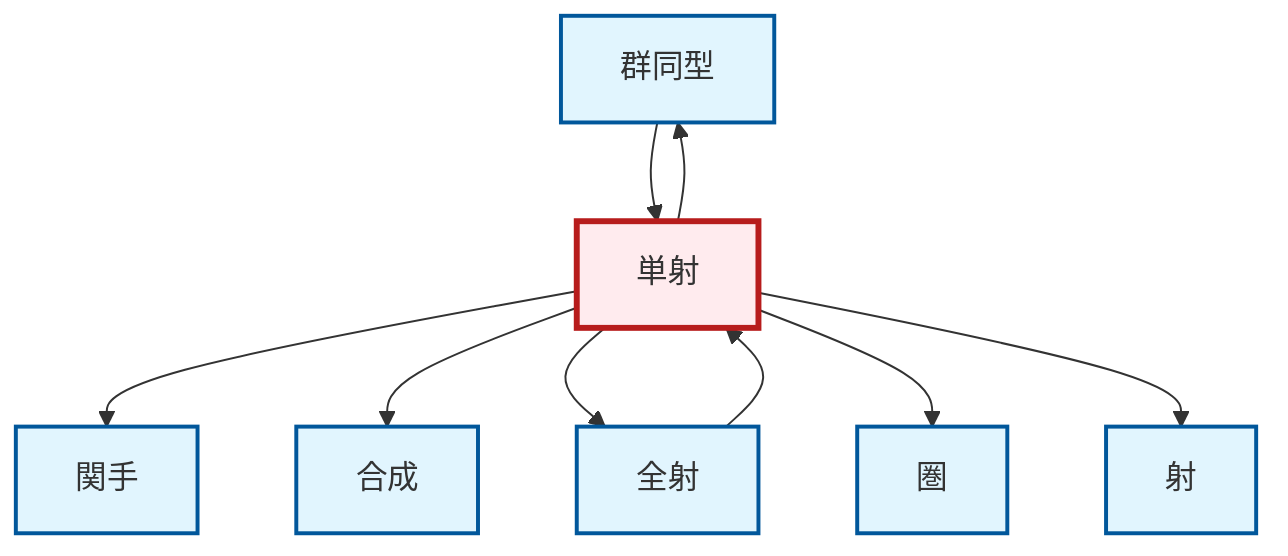 graph TD
    classDef definition fill:#e1f5fe,stroke:#01579b,stroke-width:2px
    classDef theorem fill:#f3e5f5,stroke:#4a148c,stroke-width:2px
    classDef axiom fill:#fff3e0,stroke:#e65100,stroke-width:2px
    classDef example fill:#e8f5e9,stroke:#1b5e20,stroke-width:2px
    classDef current fill:#ffebee,stroke:#b71c1c,stroke-width:3px
    def-isomorphism["群同型"]:::definition
    def-monomorphism["単射"]:::definition
    def-morphism["射"]:::definition
    def-category["圏"]:::definition
    def-epimorphism["全射"]:::definition
    def-composition["合成"]:::definition
    def-functor["関手"]:::definition
    def-epimorphism --> def-monomorphism
    def-monomorphism --> def-functor
    def-monomorphism --> def-composition
    def-monomorphism --> def-epimorphism
    def-monomorphism --> def-category
    def-monomorphism --> def-morphism
    def-monomorphism --> def-isomorphism
    def-isomorphism --> def-monomorphism
    class def-monomorphism current